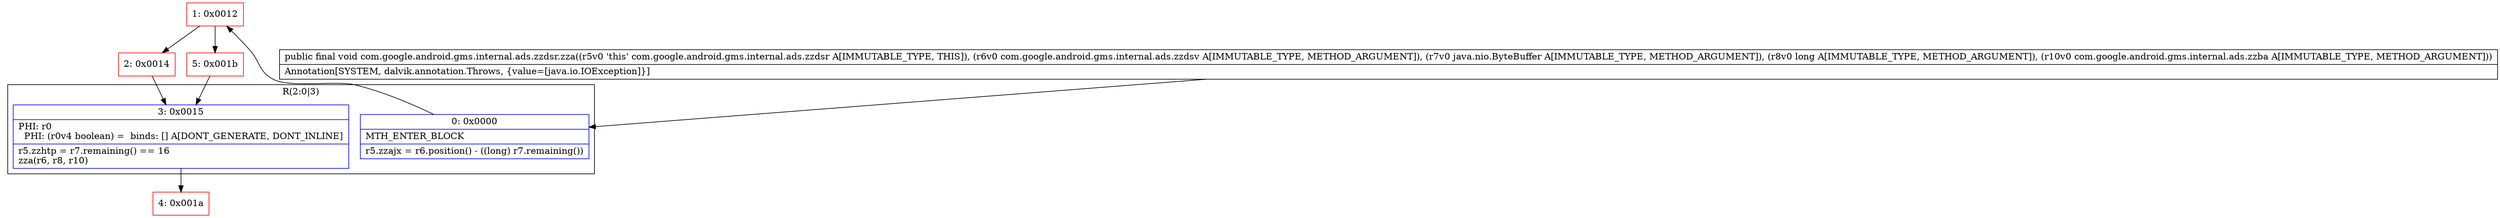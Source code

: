digraph "CFG forcom.google.android.gms.internal.ads.zzdsr.zza(Lcom\/google\/android\/gms\/internal\/ads\/zzdsv;Ljava\/nio\/ByteBuffer;JLcom\/google\/android\/gms\/internal\/ads\/zzba;)V" {
subgraph cluster_Region_1753315026 {
label = "R(2:0|3)";
node [shape=record,color=blue];
Node_0 [shape=record,label="{0\:\ 0x0000|MTH_ENTER_BLOCK\l|r5.zzajx = r6.position() \- ((long) r7.remaining())\l}"];
Node_3 [shape=record,label="{3\:\ 0x0015|PHI: r0 \l  PHI: (r0v4 boolean) =  binds: [] A[DONT_GENERATE, DONT_INLINE]\l|r5.zzhtp = r7.remaining() == 16\lzza(r6, r8, r10)\l}"];
}
Node_1 [shape=record,color=red,label="{1\:\ 0x0012}"];
Node_2 [shape=record,color=red,label="{2\:\ 0x0014}"];
Node_4 [shape=record,color=red,label="{4\:\ 0x001a}"];
Node_5 [shape=record,color=red,label="{5\:\ 0x001b}"];
MethodNode[shape=record,label="{public final void com.google.android.gms.internal.ads.zzdsr.zza((r5v0 'this' com.google.android.gms.internal.ads.zzdsr A[IMMUTABLE_TYPE, THIS]), (r6v0 com.google.android.gms.internal.ads.zzdsv A[IMMUTABLE_TYPE, METHOD_ARGUMENT]), (r7v0 java.nio.ByteBuffer A[IMMUTABLE_TYPE, METHOD_ARGUMENT]), (r8v0 long A[IMMUTABLE_TYPE, METHOD_ARGUMENT]), (r10v0 com.google.android.gms.internal.ads.zzba A[IMMUTABLE_TYPE, METHOD_ARGUMENT]))  | Annotation[SYSTEM, dalvik.annotation.Throws, \{value=[java.io.IOException]\}]\l}"];
MethodNode -> Node_0;
Node_0 -> Node_1;
Node_3 -> Node_4;
Node_1 -> Node_2;
Node_1 -> Node_5;
Node_2 -> Node_3;
Node_5 -> Node_3;
}

